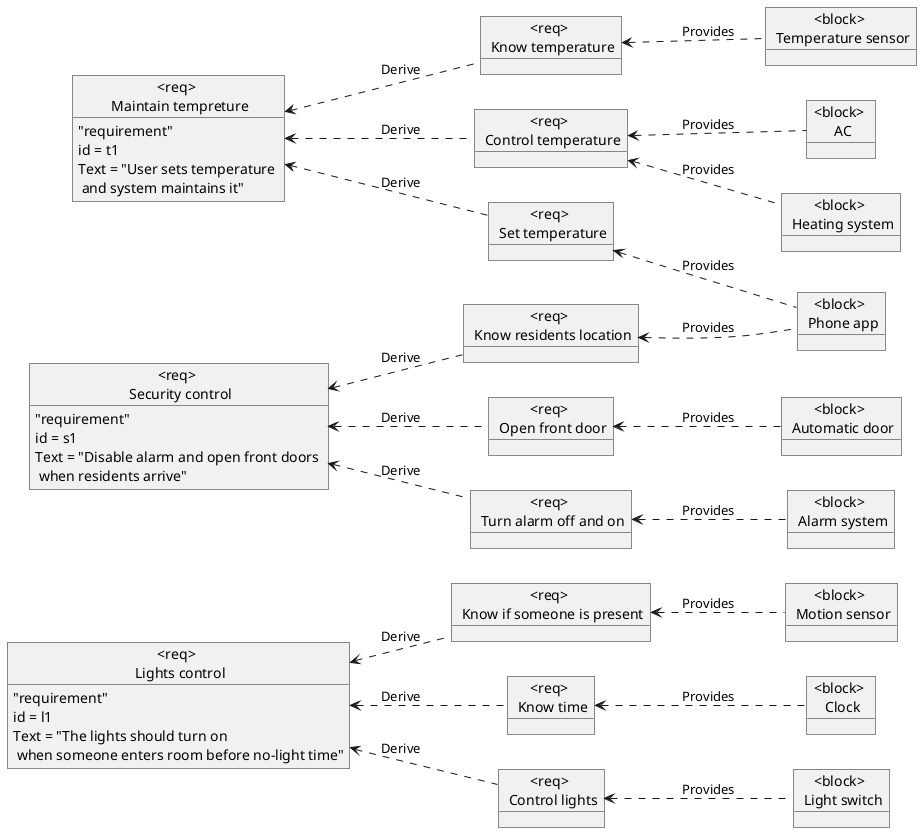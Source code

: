 @startuml requirements
left to right direction

object "<req> \n Lights control" as light{
    "requirement"
    id = l1
    Text = "The lights should turn on \n when someone enters room before no-light time"
}

object "<req> \n Know if someone is present" as lir1
object "<block> \n Motion sensor" as motionS

light <.. lir1 : Derive
lir1 <.. motionS : Provides

object "<req> \n Know time" as lir2
object "<block> \n Clock" as clock

light <.. lir2 : Derive
lir2 <.. clock : Provides

object "<req> \n Control lights" as lir3
object "<block> \n Light switch" as LSwitch

light <.. lir3 : Derive
lir3 <.. LSwitch : Provides

object "<req> \n Maintain tempreture" as temperature {
    "requirement"
    id = t1
    Text = "User sets temperature \n and system maintains it"
}

object "<req> \n Know temperature" as temr1
object "<block> \n Temperature sensor" as TSensor

temperature <.. temr1 : Derive
temr1 <.. TSensor : Provides

object "<req> \n Control temperature" as temr2
object "<block> \n AC" as ac
object "<block> \n Heating system" as heating

temperature <.. temr2 : Derive
temr2 <.. ac : Provides
temr2 <.. heating : Provides

object "<req> \n Set temperature" as temr3
object "<block> \n Phone app" as phone

temperature <.. temr3 : Derive
temr3 <.. phone : Provides

object "<req> \n Security control" as security{
    "requirement"
    id = s1
    Text = "Disable alarm and open front doors \n when residents arrive"
}

object "<req> \n Know residents location" as secr1

security <.. secr1 : Derive
secr1 <.. phone : Provides

object "<req> \n Open front door" as secr2
object "<block> \n Automatic door" as door

security <.. secr2 : Derive
secr2 <.. door : Provides

object "<req> \n Turn alarm off and on" as secr3
object "<block> \n Alarm system" as alarm

security <.. secr3 : Derive
secr3 <.. alarm : Provides
@enduml